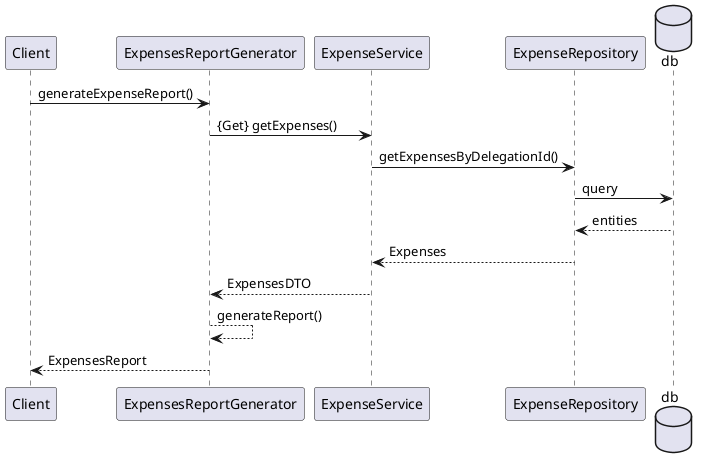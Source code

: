 @startuml
Client->ExpensesReportGenerator:generateExpenseReport()
ExpensesReportGenerator->ExpenseService:{Get} getExpenses()
ExpenseService->ExpenseRepository:getExpensesByDelegationId()
database db
ExpenseRepository->db:query
db-->ExpenseRepository:entities
ExpenseRepository-->ExpenseService:Expenses
ExpenseService-->ExpensesReportGenerator:ExpensesDTO
ExpensesReportGenerator-->ExpensesReportGenerator:generateReport()
ExpensesReportGenerator-->Client:ExpensesReport
@enduml